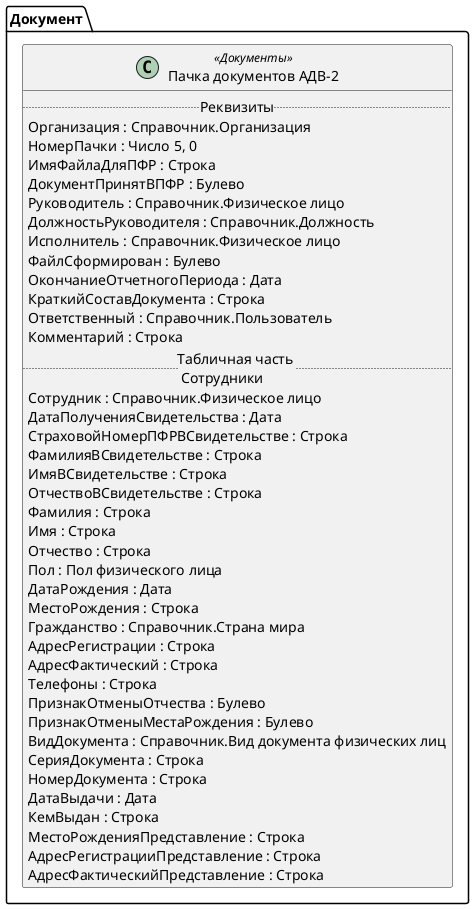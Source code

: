 ﻿@startuml ПачкаДокументовАДВ_2
'!include templates.wsd
'..\include templates.wsd
class Документ.ПачкаДокументовАДВ_2 as "Пачка документов АДВ-2" <<Документы>>
{
..Реквизиты..
Организация : Справочник.Организация
НомерПачки : Число 5, 0
ИмяФайлаДляПФР : Строка
ДокументПринятВПФР : Булево
Руководитель : Справочник.Физическое лицо
ДолжностьРуководителя : Справочник.Должность
Исполнитель : Справочник.Физическое лицо
ФайлСформирован : Булево
ОкончаниеОтчетногоПериода : Дата
КраткийСоставДокумента : Строка
Ответственный : Справочник.Пользователь
Комментарий : Строка
..Табличная часть \n Сотрудники..
Сотрудник : Справочник.Физическое лицо
ДатаПолученияСвидетельства : Дата
СтраховойНомерПФРВСвидетельстве : Строка
ФамилияВСвидетельстве : Строка
ИмяВСвидетельстве : Строка
ОтчествоВСвидетельстве : Строка
Фамилия : Строка
Имя : Строка
Отчество : Строка
Пол : Пол физического лица
ДатаРождения : Дата
МестоРождения : Строка
Гражданство : Справочник.Страна мира
АдресРегистрации : Строка
АдресФактический : Строка
Телефоны : Строка
ПризнакОтменыОтчества : Булево
ПризнакОтменыМестаРождения : Булево
ВидДокумента : Справочник.Вид документа физических лиц
СерияДокумента : Строка
НомерДокумента : Строка
ДатаВыдачи : Дата
КемВыдан : Строка
МестоРожденияПредставление : Строка
АдресРегистрацииПредставление : Строка
АдресФактическийПредставление : Строка
}
@enduml

